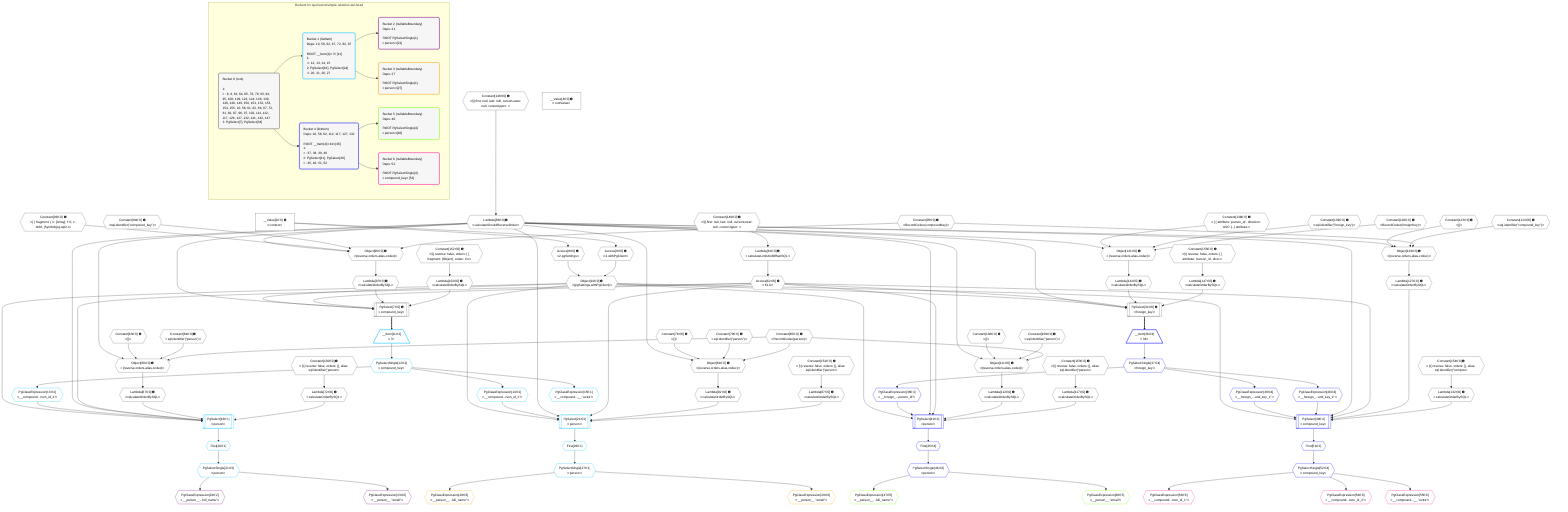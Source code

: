 %%{init: {'themeVariables': { 'fontSize': '12px'}}}%%
graph TD
    classDef path fill:#eee,stroke:#000,color:#000
    classDef plan fill:#fff,stroke-width:1px,color:#000
    classDef itemplan fill:#fff,stroke-width:2px,color:#000
    classDef unbatchedplan fill:#dff,stroke-width:1px,color:#000
    classDef sideeffectplan fill:#fcc,stroke-width:2px,color:#000
    classDef bucket fill:#f6f6f6,color:#000,stroke-width:2px,text-align:left


    %% plan dependencies
    PgSelect7[["PgSelect[7∈0] ➊<br />ᐸcompound_keyᐳ"]]:::plan
    Object10{{"Object[10∈0] ➊<br />ᐸ{pgSettings,withPgClient}ᐳ"}}:::plan
    Lambda58{{"Lambda[58∈0] ➊<br />ᐸcalculateShouldReverseOrderᐳ"}}:::plan
    Access62{{"Access[62∈0] ➊<br />ᐸ61.0ᐳ"}}:::plan
    Lambda97{{"Lambda[97∈0] ➊<br />ᐸcalculateOrderBySQLᐳ"}}:::plan
    Lambda102{{"Lambda[102∈0] ➊<br />ᐸcalculateOrderBySQLᐳ"}}:::plan
    Object10 & Lambda58 & Access62 & Lambda97 & Lambda102 --> PgSelect7
    PgSelect34[["PgSelect[34∈0] ➊<br />ᐸforeign_keyᐳ"]]:::plan
    Lambda142{{"Lambda[142∈0] ➊<br />ᐸcalculateOrderBySQLᐳ"}}:::plan
    Lambda147{{"Lambda[147∈0] ➊<br />ᐸcalculateOrderBySQLᐳ"}}:::plan
    Object10 & Lambda58 & Access62 & Lambda142 & Lambda147 --> PgSelect34
    Object66{{"Object[66∈0] ➊<br />ᐸ{reverse,orders,alias,codec}ᐳ"}}:::plan
    Constant63{{"Constant[63∈0] ➊<br />ᐸ[]ᐳ"}}:::plan
    Constant64{{"Constant[64∈0] ➊<br />ᐸsql.identifier(”person”)ᐳ"}}:::plan
    Constant65{{"Constant[65∈0] ➊<br />ᐸRecordCodec(person)ᐳ"}}:::plan
    Lambda58 & Constant63 & Constant64 & Constant65 --> Object66
    Object81{{"Object[81∈0] ➊<br />ᐸ{reverse,orders,alias,codec}ᐳ"}}:::plan
    Constant78{{"Constant[78∈0] ➊<br />ᐸ[]ᐳ"}}:::plan
    Constant79{{"Constant[79∈0] ➊<br />ᐸsql.identifier(”person”)ᐳ"}}:::plan
    Lambda58 & Constant78 & Constant79 & Constant65 --> Object81
    Object96{{"Object[96∈0] ➊<br />ᐸ{reverse,orders,alias,codec}ᐳ"}}:::plan
    Constant93{{"Constant[93∈0] ➊<br />ᐸ[ { fragment: { n: [Array], f: 0, c: 1168, [Symbol(pg-sql2-tᐳ"}}:::plan
    Constant94{{"Constant[94∈0] ➊<br />ᐸsql.identifier(”compound_key”)ᐳ"}}:::plan
    Constant95{{"Constant[95∈0] ➊<br />ᐸRecordCodec(compoundKey)ᐳ"}}:::plan
    Lambda58 & Constant93 & Constant94 & Constant95 --> Object96
    Object111{{"Object[111∈0] ➊<br />ᐸ{reverse,orders,alias,codec}ᐳ"}}:::plan
    Constant108{{"Constant[108∈0] ➊<br />ᐸ[]ᐳ"}}:::plan
    Constant109{{"Constant[109∈0] ➊<br />ᐸsql.identifier(”person”)ᐳ"}}:::plan
    Lambda58 & Constant108 & Constant109 & Constant65 --> Object111
    Object126{{"Object[126∈0] ➊<br />ᐸ{reverse,orders,alias,codec}ᐳ"}}:::plan
    Constant123{{"Constant[123∈0] ➊<br />ᐸ[]ᐳ"}}:::plan
    Constant124{{"Constant[124∈0] ➊<br />ᐸsql.identifier(”compound_key”)ᐳ"}}:::plan
    Lambda58 & Constant123 & Constant124 & Constant95 --> Object126
    Object141{{"Object[141∈0] ➊<br />ᐸ{reverse,orders,alias,codec}ᐳ"}}:::plan
    Constant138{{"Constant[138∈0] ➊<br />ᐸ[ { attribute: 'person_id', direction: 'ASC' }, { attribute:ᐳ"}}:::plan
    Constant139{{"Constant[139∈0] ➊<br />ᐸsql.identifier(”foreign_key”)ᐳ"}}:::plan
    Constant140{{"Constant[140∈0] ➊<br />ᐸRecordCodec(foreignKey)ᐳ"}}:::plan
    Lambda58 & Constant138 & Constant139 & Constant140 --> Object141
    Access8{{"Access[8∈0] ➊<br />ᐸ2.pgSettingsᐳ"}}:::plan
    Access9{{"Access[9∈0] ➊<br />ᐸ2.withPgClientᐳ"}}:::plan
    Access8 & Access9 --> Object10
    __Value2["__Value[2∈0] ➊<br />ᐸcontextᐳ"]:::plan
    __Value2 --> Access8
    __Value2 --> Access9
    Constant148{{"Constant[148∈0] ➊<br />ᐸ§{ first: null, last: null, cursorLower: null, cursorUpper: ᐳ"}}:::plan
    Constant148 --> Lambda58
    Lambda61{{"Lambda[61∈0] ➊<br />ᐸcalculateLimitAndOffsetSQLᐳ"}}:::plan
    Constant149{{"Constant[149∈0] ➊<br />ᐸ§{ first: null, last: null, cursorLower: null, cursorUpper: ᐳ"}}:::plan
    Constant149 --> Lambda61
    Lambda61 --> Access62
    Lambda67{{"Lambda[67∈0] ➊<br />ᐸcalculateOrderBySQLᐳ"}}:::plan
    Object66 --> Lambda67
    Lambda72{{"Lambda[72∈0] ➊<br />ᐸcalculateOrderBySQLᐳ"}}:::plan
    Constant150{{"Constant[150∈0] ➊<br />ᐸ§{ reverse: false, orders: [], alias: sql.identifier(”personᐳ"}}:::plan
    Constant150 --> Lambda72
    Lambda82{{"Lambda[82∈0] ➊<br />ᐸcalculateOrderBySQLᐳ"}}:::plan
    Object81 --> Lambda82
    Lambda87{{"Lambda[87∈0] ➊<br />ᐸcalculateOrderBySQLᐳ"}}:::plan
    Constant151{{"Constant[151∈0] ➊<br />ᐸ§{ reverse: false, orders: [], alias: sql.identifier(”personᐳ"}}:::plan
    Constant151 --> Lambda87
    Object96 --> Lambda97
    Constant152{{"Constant[152∈0] ➊<br />ᐸ§{ reverse: false, orders: [ { fragment: [Object], codec: Coᐳ"}}:::plan
    Constant152 --> Lambda102
    Lambda112{{"Lambda[112∈0] ➊<br />ᐸcalculateOrderBySQLᐳ"}}:::plan
    Object111 --> Lambda112
    Lambda117{{"Lambda[117∈0] ➊<br />ᐸcalculateOrderBySQLᐳ"}}:::plan
    Constant153{{"Constant[153∈0] ➊<br />ᐸ§{ reverse: false, orders: [], alias: sql.identifier(”personᐳ"}}:::plan
    Constant153 --> Lambda117
    Lambda127{{"Lambda[127∈0] ➊<br />ᐸcalculateOrderBySQLᐳ"}}:::plan
    Object126 --> Lambda127
    Lambda132{{"Lambda[132∈0] ➊<br />ᐸcalculateOrderBySQLᐳ"}}:::plan
    Constant154{{"Constant[154∈0] ➊<br />ᐸ§{ reverse: false, orders: [], alias: sql.identifier(”compouᐳ"}}:::plan
    Constant154 --> Lambda132
    Object141 --> Lambda142
    Constant155{{"Constant[155∈0] ➊<br />ᐸ§{ reverse: false, orders: [ { attribute: 'person_id', direcᐳ"}}:::plan
    Constant155 --> Lambda147
    __Value4["__Value[4∈0] ➊<br />ᐸrootValueᐳ"]:::plan
    PgSelect16[["PgSelect[16∈1]<br />ᐸpersonᐳ"]]:::plan
    PgClassExpression13{{"PgClassExpression[13∈1]<br />ᐸ__compound...rson_id_1”ᐳ"}}:::plan
    Object10 & PgClassExpression13 & Lambda58 & Access62 & Lambda67 & Lambda72 --> PgSelect16
    PgSelect24[["PgSelect[24∈1]<br />ᐸpersonᐳ"]]:::plan
    PgClassExpression14{{"PgClassExpression[14∈1]<br />ᐸ__compound...rson_id_2”ᐳ"}}:::plan
    Object10 & PgClassExpression14 & Lambda58 & Access62 & Lambda82 & Lambda87 --> PgSelect24
    __Item11[/"__Item[11∈1]<br />ᐸ7ᐳ"\]:::itemplan
    PgSelect7 ==> __Item11
    PgSelectSingle12{{"PgSelectSingle[12∈1]<br />ᐸcompound_keyᐳ"}}:::plan
    __Item11 --> PgSelectSingle12
    PgSelectSingle12 --> PgClassExpression13
    PgSelectSingle12 --> PgClassExpression14
    PgClassExpression15{{"PgClassExpression[15∈1]<br />ᐸ__compound...__.”extra”ᐳ"}}:::plan
    PgSelectSingle12 --> PgClassExpression15
    First20{{"First[20∈1]"}}:::plan
    PgSelect16 --> First20
    PgSelectSingle21{{"PgSelectSingle[21∈1]<br />ᐸpersonᐳ"}}:::plan
    First20 --> PgSelectSingle21
    First26{{"First[26∈1]"}}:::plan
    PgSelect24 --> First26
    PgSelectSingle27{{"PgSelectSingle[27∈1]<br />ᐸpersonᐳ"}}:::plan
    First26 --> PgSelectSingle27
    PgClassExpression22{{"PgClassExpression[22∈2]<br />ᐸ__person__...full_name”ᐳ"}}:::plan
    PgSelectSingle21 --> PgClassExpression22
    PgClassExpression23{{"PgClassExpression[23∈2]<br />ᐸ__person__.”email”ᐳ"}}:::plan
    PgSelectSingle21 --> PgClassExpression23
    PgClassExpression28{{"PgClassExpression[28∈3]<br />ᐸ__person__...full_name”ᐳ"}}:::plan
    PgSelectSingle27 --> PgClassExpression28
    PgClassExpression29{{"PgClassExpression[29∈3]<br />ᐸ__person__.”email”ᐳ"}}:::plan
    PgSelectSingle27 --> PgClassExpression29
    PgSelect49[["PgSelect[49∈4]<br />ᐸcompound_keyᐳ"]]:::plan
    PgClassExpression39{{"PgClassExpression[39∈4]<br />ᐸ__foreign_...und_key_1”ᐳ"}}:::plan
    PgClassExpression40{{"PgClassExpression[40∈4]<br />ᐸ__foreign_...und_key_2”ᐳ"}}:::plan
    Object10 & PgClassExpression39 & PgClassExpression40 & Lambda58 & Access62 & Lambda127 & Lambda132 --> PgSelect49
    PgSelect41[["PgSelect[41∈4]<br />ᐸpersonᐳ"]]:::plan
    PgClassExpression38{{"PgClassExpression[38∈4]<br />ᐸ__foreign_...person_id”ᐳ"}}:::plan
    Object10 & PgClassExpression38 & Lambda58 & Access62 & Lambda112 & Lambda117 --> PgSelect41
    __Item36[/"__Item[36∈4]<br />ᐸ34ᐳ"\]:::itemplan
    PgSelect34 ==> __Item36
    PgSelectSingle37{{"PgSelectSingle[37∈4]<br />ᐸforeign_keyᐳ"}}:::plan
    __Item36 --> PgSelectSingle37
    PgSelectSingle37 --> PgClassExpression38
    PgSelectSingle37 --> PgClassExpression39
    PgSelectSingle37 --> PgClassExpression40
    First45{{"First[45∈4]"}}:::plan
    PgSelect41 --> First45
    PgSelectSingle46{{"PgSelectSingle[46∈4]<br />ᐸpersonᐳ"}}:::plan
    First45 --> PgSelectSingle46
    First51{{"First[51∈4]"}}:::plan
    PgSelect49 --> First51
    PgSelectSingle52{{"PgSelectSingle[52∈4]<br />ᐸcompound_keyᐳ"}}:::plan
    First51 --> PgSelectSingle52
    PgClassExpression47{{"PgClassExpression[47∈5]<br />ᐸ__person__...full_name”ᐳ"}}:::plan
    PgSelectSingle46 --> PgClassExpression47
    PgClassExpression48{{"PgClassExpression[48∈5]<br />ᐸ__person__.”email”ᐳ"}}:::plan
    PgSelectSingle46 --> PgClassExpression48
    PgClassExpression53{{"PgClassExpression[53∈6]<br />ᐸ__compound...rson_id_1”ᐳ"}}:::plan
    PgSelectSingle52 --> PgClassExpression53
    PgClassExpression54{{"PgClassExpression[54∈6]<br />ᐸ__compound...rson_id_2”ᐳ"}}:::plan
    PgSelectSingle52 --> PgClassExpression54
    PgClassExpression55{{"PgClassExpression[55∈6]<br />ᐸ__compound...__.”extra”ᐳ"}}:::plan
    PgSelectSingle52 --> PgClassExpression55

    %% define steps

    subgraph "Buckets for queries/v4/simple-relations-tail-head"
    Bucket0("Bucket 0 (root)<br /><br />1: <br />ᐳ: 8, 9, 63, 64, 65, 78, 79, 93, 94, 95, 108, 109, 123, 124, 138, 139, 140, 148, 149, 150, 151, 152, 153, 154, 155, 10, 58, 61, 62, 66, 67, 72, 81, 82, 87, 96, 97, 102, 111, 112, 117, 126, 127, 132, 141, 142, 147<br />2: PgSelect[7], PgSelect[34]"):::bucket
    classDef bucket0 stroke:#696969
    class Bucket0,__Value2,__Value4,PgSelect7,Access8,Access9,Object10,PgSelect34,Lambda58,Lambda61,Access62,Constant63,Constant64,Constant65,Object66,Lambda67,Lambda72,Constant78,Constant79,Object81,Lambda82,Lambda87,Constant93,Constant94,Constant95,Object96,Lambda97,Lambda102,Constant108,Constant109,Object111,Lambda112,Lambda117,Constant123,Constant124,Object126,Lambda127,Lambda132,Constant138,Constant139,Constant140,Object141,Lambda142,Lambda147,Constant148,Constant149,Constant150,Constant151,Constant152,Constant153,Constant154,Constant155 bucket0
    Bucket1("Bucket 1 (listItem)<br />Deps: 10, 58, 62, 67, 72, 82, 87<br /><br />ROOT __Item{1}ᐸ7ᐳ[11]<br />1: <br />ᐳ: 12, 13, 14, 15<br />2: PgSelect[16], PgSelect[24]<br />ᐳ: 20, 21, 26, 27"):::bucket
    classDef bucket1 stroke:#00bfff
    class Bucket1,__Item11,PgSelectSingle12,PgClassExpression13,PgClassExpression14,PgClassExpression15,PgSelect16,First20,PgSelectSingle21,PgSelect24,First26,PgSelectSingle27 bucket1
    Bucket2("Bucket 2 (nullableBoundary)<br />Deps: 21<br /><br />ROOT PgSelectSingle{1}ᐸpersonᐳ[21]"):::bucket
    classDef bucket2 stroke:#7f007f
    class Bucket2,PgClassExpression22,PgClassExpression23 bucket2
    Bucket3("Bucket 3 (nullableBoundary)<br />Deps: 27<br /><br />ROOT PgSelectSingle{1}ᐸpersonᐳ[27]"):::bucket
    classDef bucket3 stroke:#ffa500
    class Bucket3,PgClassExpression28,PgClassExpression29 bucket3
    Bucket4("Bucket 4 (listItem)<br />Deps: 10, 58, 62, 112, 117, 127, 132<br /><br />ROOT __Item{4}ᐸ34ᐳ[36]<br />1: <br />ᐳ: 37, 38, 39, 40<br />2: PgSelect[41], PgSelect[49]<br />ᐳ: 45, 46, 51, 52"):::bucket
    classDef bucket4 stroke:#0000ff
    class Bucket4,__Item36,PgSelectSingle37,PgClassExpression38,PgClassExpression39,PgClassExpression40,PgSelect41,First45,PgSelectSingle46,PgSelect49,First51,PgSelectSingle52 bucket4
    Bucket5("Bucket 5 (nullableBoundary)<br />Deps: 46<br /><br />ROOT PgSelectSingle{4}ᐸpersonᐳ[46]"):::bucket
    classDef bucket5 stroke:#7fff00
    class Bucket5,PgClassExpression47,PgClassExpression48 bucket5
    Bucket6("Bucket 6 (nullableBoundary)<br />Deps: 52<br /><br />ROOT PgSelectSingle{4}ᐸcompound_keyᐳ[52]"):::bucket
    classDef bucket6 stroke:#ff1493
    class Bucket6,PgClassExpression53,PgClassExpression54,PgClassExpression55 bucket6
    Bucket0 --> Bucket1 & Bucket4
    Bucket1 --> Bucket2 & Bucket3
    Bucket4 --> Bucket5 & Bucket6
    end
